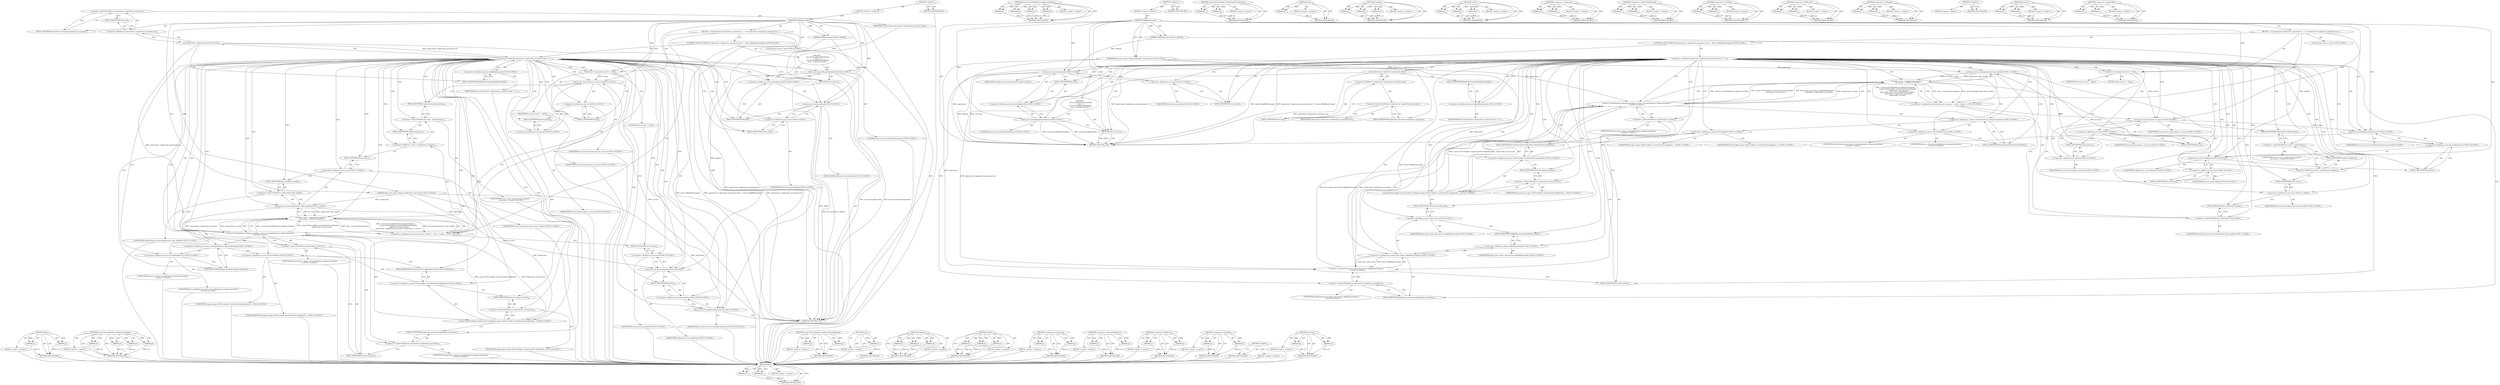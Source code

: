 digraph "&lt;operator&gt;.greaterThan" {
vulnerable_136 [label=<(METHOD,Run)>];
vulnerable_137 [label=<(PARAM,p1)>];
vulnerable_138 [label=<(PARAM,p2)>];
vulnerable_139 [label=<(BLOCK,&lt;empty&gt;,&lt;empty&gt;)>];
vulnerable_140 [label=<(METHOD_RETURN,ANY)>];
vulnerable_163 [label=<(METHOD,device.VirtualFidoDevice.RegistrationData)>];
vulnerable_164 [label=<(PARAM,p1)>];
vulnerable_165 [label=<(PARAM,p2)>];
vulnerable_166 [label=<(PARAM,p3)>];
vulnerable_167 [label=<(PARAM,p4)>];
vulnerable_168 [label=<(BLOCK,&lt;empty&gt;,&lt;empty&gt;)>];
vulnerable_169 [label=<(METHOD_RETURN,ANY)>];
vulnerable_6 [label=<(METHOD,&lt;global&gt;)<SUB>1</SUB>>];
vulnerable_7 [label=<(BLOCK,&lt;empty&gt;,&lt;empty&gt;)<SUB>1</SUB>>];
vulnerable_8 [label=<(METHOD,AddRegistration)<SUB>1</SUB>>];
vulnerable_9 [label="<(PARAM,blink::test::mojom::RegisteredKeyPtr registration)<SUB>2</SUB>>"];
vulnerable_10 [label=<(PARAM,AddRegistrationCallback callback)<SUB>3</SUB>>];
vulnerable_11 [label=<(BLOCK,{
  if (registration-&gt;application_parameter.siz...,{
  if (registration-&gt;application_parameter.siz...)<SUB>3</SUB>>];
vulnerable_12 [label="<(CONTROL_STRUCTURE,IF,if (registration-&gt;application_parameter.size() != device::kRpIdHashLength))<SUB>4</SUB>>"];
vulnerable_13 [label=<(&lt;operator&gt;.notEquals,registration-&gt;application_parameter.size() != d...)<SUB>4</SUB>>];
vulnerable_14 [label=<(size,registration-&gt;application_parameter.size())<SUB>4</SUB>>];
vulnerable_15 [label=<(&lt;operator&gt;.fieldAccess,registration-&gt;application_parameter.size)<SUB>4</SUB>>];
vulnerable_16 [label=<(&lt;operator&gt;.indirectFieldAccess,registration-&gt;application_parameter)<SUB>4</SUB>>];
vulnerable_17 [label=<(IDENTIFIER,registration,registration-&gt;application_parameter.size())<SUB>4</SUB>>];
vulnerable_18 [label=<(FIELD_IDENTIFIER,application_parameter,application_parameter)<SUB>4</SUB>>];
vulnerable_19 [label=<(FIELD_IDENTIFIER,size,size)<SUB>4</SUB>>];
vulnerable_20 [label="<(&lt;operator&gt;.fieldAccess,device::kRpIdHashLength)<SUB>4</SUB>>"];
vulnerable_21 [label=<(IDENTIFIER,device,registration-&gt;application_parameter.size() != d...)<SUB>4</SUB>>];
vulnerable_22 [label=<(FIELD_IDENTIFIER,kRpIdHashLength,kRpIdHashLength)<SUB>4</SUB>>];
vulnerable_23 [label="<(BLOCK,{
    std::move(callback).Run(false);
    retur...,{
    std::move(callback).Run(false);
    retur...)<SUB>4</SUB>>"];
vulnerable_24 [label="<(Run,std::move(callback).Run(false))<SUB>5</SUB>>"];
vulnerable_25 [label="<(&lt;operator&gt;.fieldAccess,std::move(callback).Run)<SUB>5</SUB>>"];
vulnerable_26 [label="<(std.move,std::move(callback))<SUB>5</SUB>>"];
vulnerable_27 [label="<(&lt;operator&gt;.fieldAccess,std::move)<SUB>5</SUB>>"];
vulnerable_28 [label="<(IDENTIFIER,std,std::move(callback))<SUB>5</SUB>>"];
vulnerable_29 [label=<(FIELD_IDENTIFIER,move,move)<SUB>5</SUB>>];
vulnerable_30 [label="<(IDENTIFIER,callback,std::move(callback))<SUB>5</SUB>>"];
vulnerable_31 [label=<(FIELD_IDENTIFIER,Run,Run)<SUB>5</SUB>>];
vulnerable_32 [label="<(LITERAL,false,std::move(callback).Run(false))<SUB>5</SUB>>"];
vulnerable_33 [label=<(RETURN,return;,return;)<SUB>6</SUB>>];
vulnerable_34 [label="<(LOCAL,bool success: bool)<SUB>9</SUB>>"];
vulnerable_35 [label=<(&lt;operator&gt;.assignment,success = false)<SUB>9</SUB>>];
vulnerable_36 [label=<(IDENTIFIER,success,success = false)<SUB>9</SUB>>];
vulnerable_37 [label=<(LITERAL,false,success = false)<SUB>9</SUB>>];
vulnerable_38 [label="<(&lt;operator&gt;.assignment,std::tie(std::ignore, success) = state_-&gt;regist...)<SUB>10</SUB>>"];
vulnerable_39 [label="<(std.tie,std::tie(std::ignore, success))<SUB>10</SUB>>"];
vulnerable_40 [label="<(&lt;operator&gt;.fieldAccess,std::tie)<SUB>10</SUB>>"];
vulnerable_41 [label="<(IDENTIFIER,std,std::tie(std::ignore, success))<SUB>10</SUB>>"];
vulnerable_42 [label=<(FIELD_IDENTIFIER,tie,tie)<SUB>10</SUB>>];
vulnerable_43 [label="<(&lt;operator&gt;.fieldAccess,std::ignore)<SUB>10</SUB>>"];
vulnerable_44 [label="<(IDENTIFIER,std,std::tie(std::ignore, success))<SUB>10</SUB>>"];
vulnerable_45 [label=<(FIELD_IDENTIFIER,ignore,ignore)<SUB>10</SUB>>];
vulnerable_46 [label="<(IDENTIFIER,success,std::tie(std::ignore, success))<SUB>10</SUB>>"];
vulnerable_47 [label="<(emplace,state_-&gt;registrations.emplace(
      std::move(...)<SUB>10</SUB>>"];
vulnerable_48 [label=<(&lt;operator&gt;.fieldAccess,state_-&gt;registrations.emplace)<SUB>10</SUB>>];
vulnerable_49 [label=<(&lt;operator&gt;.indirectFieldAccess,state_-&gt;registrations)<SUB>10</SUB>>];
vulnerable_50 [label="<(IDENTIFIER,state_,state_-&gt;registrations.emplace(
      std::move(...)<SUB>10</SUB>>"];
vulnerable_51 [label=<(FIELD_IDENTIFIER,registrations,registrations)<SUB>10</SUB>>];
vulnerable_52 [label=<(FIELD_IDENTIFIER,emplace,emplace)<SUB>10</SUB>>];
vulnerable_53 [label="<(std.move,std::move(registration-&gt;key_handle))<SUB>11</SUB>>"];
vulnerable_54 [label="<(&lt;operator&gt;.fieldAccess,std::move)<SUB>11</SUB>>"];
vulnerable_55 [label="<(IDENTIFIER,std,std::move(registration-&gt;key_handle))<SUB>11</SUB>>"];
vulnerable_56 [label=<(FIELD_IDENTIFIER,move,move)<SUB>11</SUB>>];
vulnerable_57 [label=<(&lt;operator&gt;.indirectFieldAccess,registration-&gt;key_handle)<SUB>11</SUB>>];
vulnerable_58 [label="<(IDENTIFIER,registration,std::move(registration-&gt;key_handle))<SUB>11</SUB>>"];
vulnerable_59 [label=<(FIELD_IDENTIFIER,key_handle,key_handle)<SUB>11</SUB>>];
vulnerable_60 [label="<(device.VirtualFidoDevice.RegistrationData,::device::VirtualFidoDevice::RegistrationData(
...)<SUB>12</SUB>>"];
vulnerable_61 [label="<(&lt;operator&gt;.fieldAccess,::device::VirtualFidoDevice::RegistrationData)<SUB>12</SUB>>"];
vulnerable_62 [label="<(&lt;operator&gt;.fieldAccess,device::VirtualFidoDevice)<SUB>12</SUB>>"];
vulnerable_63 [label="<(IDENTIFIER,device,::device::VirtualFidoDevice::RegistrationData(
...)<SUB>12</SUB>>"];
vulnerable_64 [label="<(IDENTIFIER,VirtualFidoDevice,::device::VirtualFidoDevice::RegistrationData(
...)<SUB>12</SUB>>"];
vulnerable_65 [label=<(FIELD_IDENTIFIER,RegistrationData,RegistrationData)<SUB>12</SUB>>];
vulnerable_66 [label="<(crypto.ECPrivateKey.CreateFromPrivateKeyInfo,crypto::ECPrivateKey::CreateFromPrivateKeyInfo(...)<SUB>13</SUB>>"];
vulnerable_67 [label="<(&lt;operator&gt;.fieldAccess,crypto::ECPrivateKey::CreateFromPrivateKeyInfo)<SUB>13</SUB>>"];
vulnerable_68 [label="<(&lt;operator&gt;.fieldAccess,crypto::ECPrivateKey)<SUB>13</SUB>>"];
vulnerable_69 [label="<(IDENTIFIER,crypto,crypto::ECPrivateKey::CreateFromPrivateKeyInfo(...)<SUB>13</SUB>>"];
vulnerable_70 [label="<(IDENTIFIER,ECPrivateKey,crypto::ECPrivateKey::CreateFromPrivateKeyInfo(...)<SUB>13</SUB>>"];
vulnerable_71 [label=<(FIELD_IDENTIFIER,CreateFromPrivateKeyInfo,CreateFromPrivateKeyInfo)<SUB>13</SUB>>];
vulnerable_72 [label=<(&lt;operator&gt;.indirectFieldAccess,registration-&gt;private_key)<SUB>14</SUB>>];
vulnerable_73 [label="<(IDENTIFIER,registration,crypto::ECPrivateKey::CreateFromPrivateKeyInfo(...)<SUB>14</SUB>>"];
vulnerable_74 [label=<(FIELD_IDENTIFIER,private_key,private_key)<SUB>14</SUB>>];
vulnerable_75 [label=<(&lt;operator&gt;.indirectFieldAccess,registration-&gt;application_parameter)<SUB>15</SUB>>];
vulnerable_76 [label="<(IDENTIFIER,registration,::device::VirtualFidoDevice::RegistrationData(
...)<SUB>15</SUB>>"];
vulnerable_77 [label=<(FIELD_IDENTIFIER,application_parameter,application_parameter)<SUB>15</SUB>>];
vulnerable_78 [label=<(&lt;operator&gt;.indirectFieldAccess,registration-&gt;counter)<SUB>15</SUB>>];
vulnerable_79 [label="<(IDENTIFIER,registration,::device::VirtualFidoDevice::RegistrationData(
...)<SUB>15</SUB>>"];
vulnerable_80 [label=<(FIELD_IDENTIFIER,counter,counter)<SUB>15</SUB>>];
vulnerable_81 [label="<(Run,std::move(callback).Run(success))<SUB>16</SUB>>"];
vulnerable_82 [label="<(&lt;operator&gt;.fieldAccess,std::move(callback).Run)<SUB>16</SUB>>"];
vulnerable_83 [label="<(std.move,std::move(callback))<SUB>16</SUB>>"];
vulnerable_84 [label="<(&lt;operator&gt;.fieldAccess,std::move)<SUB>16</SUB>>"];
vulnerable_85 [label="<(IDENTIFIER,std,std::move(callback))<SUB>16</SUB>>"];
vulnerable_86 [label=<(FIELD_IDENTIFIER,move,move)<SUB>16</SUB>>];
vulnerable_87 [label="<(IDENTIFIER,callback,std::move(callback))<SUB>16</SUB>>"];
vulnerable_88 [label=<(FIELD_IDENTIFIER,Run,Run)<SUB>16</SUB>>];
vulnerable_89 [label="<(IDENTIFIER,success,std::move(callback).Run(success))<SUB>16</SUB>>"];
vulnerable_90 [label=<(METHOD_RETURN,void)<SUB>1</SUB>>];
vulnerable_92 [label=<(METHOD_RETURN,ANY)<SUB>1</SUB>>];
vulnerable_170 [label=<(METHOD,crypto.ECPrivateKey.CreateFromPrivateKeyInfo)>];
vulnerable_171 [label=<(PARAM,p1)>];
vulnerable_172 [label=<(PARAM,p2)>];
vulnerable_173 [label=<(BLOCK,&lt;empty&gt;,&lt;empty&gt;)>];
vulnerable_174 [label=<(METHOD_RETURN,ANY)>];
vulnerable_122 [label=<(METHOD,size)>];
vulnerable_123 [label=<(PARAM,p1)>];
vulnerable_124 [label=<(BLOCK,&lt;empty&gt;,&lt;empty&gt;)>];
vulnerable_125 [label=<(METHOD_RETURN,ANY)>];
vulnerable_157 [label=<(METHOD,emplace)>];
vulnerable_158 [label=<(PARAM,p1)>];
vulnerable_159 [label=<(PARAM,p2)>];
vulnerable_160 [label=<(PARAM,p3)>];
vulnerable_161 [label=<(BLOCK,&lt;empty&gt;,&lt;empty&gt;)>];
vulnerable_162 [label=<(METHOD_RETURN,ANY)>];
vulnerable_151 [label=<(METHOD,std.tie)>];
vulnerable_152 [label=<(PARAM,p1)>];
vulnerable_153 [label=<(PARAM,p2)>];
vulnerable_154 [label=<(PARAM,p3)>];
vulnerable_155 [label=<(BLOCK,&lt;empty&gt;,&lt;empty&gt;)>];
vulnerable_156 [label=<(METHOD_RETURN,ANY)>];
vulnerable_146 [label=<(METHOD,&lt;operator&gt;.assignment)>];
vulnerable_147 [label=<(PARAM,p1)>];
vulnerable_148 [label=<(PARAM,p2)>];
vulnerable_149 [label=<(BLOCK,&lt;empty&gt;,&lt;empty&gt;)>];
vulnerable_150 [label=<(METHOD_RETURN,ANY)>];
vulnerable_131 [label=<(METHOD,&lt;operator&gt;.indirectFieldAccess)>];
vulnerable_132 [label=<(PARAM,p1)>];
vulnerable_133 [label=<(PARAM,p2)>];
vulnerable_134 [label=<(BLOCK,&lt;empty&gt;,&lt;empty&gt;)>];
vulnerable_135 [label=<(METHOD_RETURN,ANY)>];
vulnerable_126 [label=<(METHOD,&lt;operator&gt;.fieldAccess)>];
vulnerable_127 [label=<(PARAM,p1)>];
vulnerable_128 [label=<(PARAM,p2)>];
vulnerable_129 [label=<(BLOCK,&lt;empty&gt;,&lt;empty&gt;)>];
vulnerable_130 [label=<(METHOD_RETURN,ANY)>];
vulnerable_117 [label=<(METHOD,&lt;operator&gt;.notEquals)>];
vulnerable_118 [label=<(PARAM,p1)>];
vulnerable_119 [label=<(PARAM,p2)>];
vulnerable_120 [label=<(BLOCK,&lt;empty&gt;,&lt;empty&gt;)>];
vulnerable_121 [label=<(METHOD_RETURN,ANY)>];
vulnerable_111 [label=<(METHOD,&lt;global&gt;)<SUB>1</SUB>>];
vulnerable_112 [label=<(BLOCK,&lt;empty&gt;,&lt;empty&gt;)>];
vulnerable_113 [label=<(METHOD_RETURN,ANY)>];
vulnerable_141 [label=<(METHOD,std.move)>];
vulnerable_142 [label=<(PARAM,p1)>];
vulnerable_143 [label=<(PARAM,p2)>];
vulnerable_144 [label=<(BLOCK,&lt;empty&gt;,&lt;empty&gt;)>];
vulnerable_145 [label=<(METHOD_RETURN,ANY)>];
fixed_144 [label=<(METHOD,Run)>];
fixed_145 [label=<(PARAM,p1)>];
fixed_146 [label=<(PARAM,p2)>];
fixed_147 [label=<(BLOCK,&lt;empty&gt;,&lt;empty&gt;)>];
fixed_148 [label=<(METHOD_RETURN,ANY)>];
fixed_171 [label=<(METHOD,device.VirtualFidoDevice.RegistrationData)>];
fixed_172 [label=<(PARAM,p1)>];
fixed_173 [label=<(PARAM,p2)>];
fixed_174 [label=<(PARAM,p3)>];
fixed_175 [label=<(PARAM,p4)>];
fixed_176 [label=<(BLOCK,&lt;empty&gt;,&lt;empty&gt;)>];
fixed_177 [label=<(METHOD_RETURN,ANY)>];
fixed_6 [label=<(METHOD,&lt;global&gt;)<SUB>1</SUB>>];
fixed_7 [label=<(BLOCK,&lt;empty&gt;,&lt;empty&gt;)<SUB>1</SUB>>];
fixed_8 [label=<(METHOD,AddRegistration)<SUB>1</SUB>>];
fixed_9 [label="<(PARAM,blink::test::mojom::RegisteredKeyPtr registration)<SUB>2</SUB>>"];
fixed_10 [label=<(PARAM,AddRegistrationCallback callback)<SUB>3</SUB>>];
fixed_11 [label=<(BLOCK,{
  if (registration-&gt;application_parameter.siz...,{
  if (registration-&gt;application_parameter.siz...)<SUB>3</SUB>>];
fixed_12 [label="<(CONTROL_STRUCTURE,IF,if (registration-&gt;application_parameter.size() != device::kRpIdHashLength))<SUB>4</SUB>>"];
fixed_13 [label=<(&lt;operator&gt;.notEquals,registration-&gt;application_parameter.size() != d...)<SUB>4</SUB>>];
fixed_14 [label=<(size,registration-&gt;application_parameter.size())<SUB>4</SUB>>];
fixed_15 [label=<(&lt;operator&gt;.fieldAccess,registration-&gt;application_parameter.size)<SUB>4</SUB>>];
fixed_16 [label=<(&lt;operator&gt;.indirectFieldAccess,registration-&gt;application_parameter)<SUB>4</SUB>>];
fixed_17 [label=<(IDENTIFIER,registration,registration-&gt;application_parameter.size())<SUB>4</SUB>>];
fixed_18 [label=<(FIELD_IDENTIFIER,application_parameter,application_parameter)<SUB>4</SUB>>];
fixed_19 [label=<(FIELD_IDENTIFIER,size,size)<SUB>4</SUB>>];
fixed_20 [label="<(&lt;operator&gt;.fieldAccess,device::kRpIdHashLength)<SUB>4</SUB>>"];
fixed_21 [label=<(IDENTIFIER,device,registration-&gt;application_parameter.size() != d...)<SUB>4</SUB>>];
fixed_22 [label=<(FIELD_IDENTIFIER,kRpIdHashLength,kRpIdHashLength)<SUB>4</SUB>>];
fixed_23 [label="<(BLOCK,{
    std::move(callback).Run(false);
    retur...,{
    std::move(callback).Run(false);
    retur...)<SUB>4</SUB>>"];
fixed_24 [label="<(Run,std::move(callback).Run(false))<SUB>5</SUB>>"];
fixed_25 [label="<(&lt;operator&gt;.fieldAccess,std::move(callback).Run)<SUB>5</SUB>>"];
fixed_26 [label="<(std.move,std::move(callback))<SUB>5</SUB>>"];
fixed_27 [label="<(&lt;operator&gt;.fieldAccess,std::move)<SUB>5</SUB>>"];
fixed_28 [label="<(IDENTIFIER,std,std::move(callback))<SUB>5</SUB>>"];
fixed_29 [label=<(FIELD_IDENTIFIER,move,move)<SUB>5</SUB>>];
fixed_30 [label="<(IDENTIFIER,callback,std::move(callback))<SUB>5</SUB>>"];
fixed_31 [label=<(FIELD_IDENTIFIER,Run,Run)<SUB>5</SUB>>];
fixed_32 [label="<(LITERAL,false,std::move(callback).Run(false))<SUB>5</SUB>>"];
fixed_33 [label=<(RETURN,return;,return;)<SUB>6</SUB>>];
fixed_34 [label="<(LOCAL,bool success: bool)<SUB>9</SUB>>"];
fixed_35 [label=<(&lt;operator&gt;.assignment,success = false)<SUB>9</SUB>>];
fixed_36 [label=<(IDENTIFIER,success,success = false)<SUB>9</SUB>>];
fixed_37 [label=<(LITERAL,false,success = false)<SUB>9</SUB>>];
fixed_38 [label="<(&lt;operator&gt;.assignment,std::tie(std::ignore, success) = state_-&gt;regist...)<SUB>10</SUB>>"];
fixed_39 [label="<(std.tie,std::tie(std::ignore, success))<SUB>10</SUB>>"];
fixed_40 [label="<(&lt;operator&gt;.fieldAccess,std::tie)<SUB>10</SUB>>"];
fixed_41 [label="<(IDENTIFIER,std,std::tie(std::ignore, success))<SUB>10</SUB>>"];
fixed_42 [label=<(FIELD_IDENTIFIER,tie,tie)<SUB>10</SUB>>];
fixed_43 [label="<(&lt;operator&gt;.fieldAccess,std::ignore)<SUB>10</SUB>>"];
fixed_44 [label="<(IDENTIFIER,std,std::tie(std::ignore, success))<SUB>10</SUB>>"];
fixed_45 [label=<(FIELD_IDENTIFIER,ignore,ignore)<SUB>10</SUB>>];
fixed_46 [label="<(IDENTIFIER,success,std::tie(std::ignore, success))<SUB>10</SUB>>"];
fixed_47 [label="<(emplace,state_-&gt;registrations.emplace(
      std::move(...)<SUB>10</SUB>>"];
fixed_48 [label=<(&lt;operator&gt;.fieldAccess,state_-&gt;registrations.emplace)<SUB>10</SUB>>];
fixed_49 [label=<(&lt;operator&gt;.indirectFieldAccess,state_-&gt;registrations)<SUB>10</SUB>>];
fixed_50 [label="<(IDENTIFIER,state_,state_-&gt;registrations.emplace(
      std::move(...)<SUB>10</SUB>>"];
fixed_51 [label=<(FIELD_IDENTIFIER,registrations,registrations)<SUB>10</SUB>>];
fixed_52 [label=<(FIELD_IDENTIFIER,emplace,emplace)<SUB>10</SUB>>];
fixed_53 [label="<(std.move,std::move(registration-&gt;key_handle))<SUB>11</SUB>>"];
fixed_54 [label="<(&lt;operator&gt;.fieldAccess,std::move)<SUB>11</SUB>>"];
fixed_55 [label="<(IDENTIFIER,std,std::move(registration-&gt;key_handle))<SUB>11</SUB>>"];
fixed_56 [label=<(FIELD_IDENTIFIER,move,move)<SUB>11</SUB>>];
fixed_57 [label=<(&lt;operator&gt;.indirectFieldAccess,registration-&gt;key_handle)<SUB>11</SUB>>];
fixed_58 [label="<(IDENTIFIER,registration,std::move(registration-&gt;key_handle))<SUB>11</SUB>>"];
fixed_59 [label=<(FIELD_IDENTIFIER,key_handle,key_handle)<SUB>11</SUB>>];
fixed_60 [label="<(device.VirtualFidoDevice.RegistrationData,::device::VirtualFidoDevice::RegistrationData(
...)<SUB>12</SUB>>"];
fixed_61 [label="<(&lt;operator&gt;.fieldAccess,::device::VirtualFidoDevice::RegistrationData)<SUB>12</SUB>>"];
fixed_62 [label="<(&lt;operator&gt;.fieldAccess,device::VirtualFidoDevice)<SUB>12</SUB>>"];
fixed_63 [label="<(IDENTIFIER,device,::device::VirtualFidoDevice::RegistrationData(
...)<SUB>12</SUB>>"];
fixed_64 [label="<(IDENTIFIER,VirtualFidoDevice,::device::VirtualFidoDevice::RegistrationData(
...)<SUB>12</SUB>>"];
fixed_65 [label=<(FIELD_IDENTIFIER,RegistrationData,RegistrationData)<SUB>12</SUB>>];
fixed_66 [label="<(crypto.ECPrivateKey.CreateFromPrivateKeyInfo,crypto::ECPrivateKey::CreateFromPrivateKeyInfo(...)<SUB>13</SUB>>"];
fixed_67 [label="<(&lt;operator&gt;.fieldAccess,crypto::ECPrivateKey::CreateFromPrivateKeyInfo)<SUB>13</SUB>>"];
fixed_68 [label="<(&lt;operator&gt;.fieldAccess,crypto::ECPrivateKey)<SUB>13</SUB>>"];
fixed_69 [label="<(IDENTIFIER,crypto,crypto::ECPrivateKey::CreateFromPrivateKeyInfo(...)<SUB>13</SUB>>"];
fixed_70 [label="<(IDENTIFIER,ECPrivateKey,crypto::ECPrivateKey::CreateFromPrivateKeyInfo(...)<SUB>13</SUB>>"];
fixed_71 [label=<(FIELD_IDENTIFIER,CreateFromPrivateKeyInfo,CreateFromPrivateKeyInfo)<SUB>13</SUB>>];
fixed_72 [label=<(&lt;operator&gt;.indirectFieldAccess,registration-&gt;private_key)<SUB>14</SUB>>];
fixed_73 [label="<(IDENTIFIER,registration,crypto::ECPrivateKey::CreateFromPrivateKeyInfo(...)<SUB>14</SUB>>"];
fixed_74 [label=<(FIELD_IDENTIFIER,private_key,private_key)<SUB>14</SUB>>];
fixed_75 [label="<(&lt;operator&gt;.greaterThan,base::make_span&lt;device::kRpIdHashLength&gt;(
     ...)<SUB>15</SUB>>"];
fixed_76 [label="<(&lt;operator&gt;.lessThan,base::make_span&lt;device::kRpIdHashLength)<SUB>15</SUB>>"];
fixed_77 [label="<(&lt;operator&gt;.fieldAccess,base::make_span)<SUB>15</SUB>>"];
fixed_78 [label="<(IDENTIFIER,base,base::make_span&lt;device::kRpIdHashLength)<SUB>15</SUB>>"];
fixed_79 [label=<(FIELD_IDENTIFIER,make_span,make_span)<SUB>15</SUB>>];
fixed_80 [label="<(&lt;operator&gt;.fieldAccess,device::kRpIdHashLength)<SUB>15</SUB>>"];
fixed_81 [label="<(IDENTIFIER,device,base::make_span&lt;device::kRpIdHashLength)<SUB>15</SUB>>"];
fixed_82 [label=<(FIELD_IDENTIFIER,kRpIdHashLength,kRpIdHashLength)<SUB>15</SUB>>];
fixed_83 [label=<(&lt;operator&gt;.indirectFieldAccess,registration-&gt;application_parameter)<SUB>16</SUB>>];
fixed_84 [label="<(IDENTIFIER,registration,base::make_span&lt;device::kRpIdHashLength&gt;(
     ...)<SUB>16</SUB>>"];
fixed_85 [label=<(FIELD_IDENTIFIER,application_parameter,application_parameter)<SUB>16</SUB>>];
fixed_86 [label=<(&lt;operator&gt;.indirectFieldAccess,registration-&gt;counter)<SUB>17</SUB>>];
fixed_87 [label="<(IDENTIFIER,registration,::device::VirtualFidoDevice::RegistrationData(
...)<SUB>17</SUB>>"];
fixed_88 [label=<(FIELD_IDENTIFIER,counter,counter)<SUB>17</SUB>>];
fixed_89 [label="<(Run,std::move(callback).Run(success))<SUB>18</SUB>>"];
fixed_90 [label="<(&lt;operator&gt;.fieldAccess,std::move(callback).Run)<SUB>18</SUB>>"];
fixed_91 [label="<(std.move,std::move(callback))<SUB>18</SUB>>"];
fixed_92 [label="<(&lt;operator&gt;.fieldAccess,std::move)<SUB>18</SUB>>"];
fixed_93 [label="<(IDENTIFIER,std,std::move(callback))<SUB>18</SUB>>"];
fixed_94 [label=<(FIELD_IDENTIFIER,move,move)<SUB>18</SUB>>];
fixed_95 [label="<(IDENTIFIER,callback,std::move(callback))<SUB>18</SUB>>"];
fixed_96 [label=<(FIELD_IDENTIFIER,Run,Run)<SUB>18</SUB>>];
fixed_97 [label="<(IDENTIFIER,success,std::move(callback).Run(success))<SUB>18</SUB>>"];
fixed_98 [label=<(METHOD_RETURN,void)<SUB>1</SUB>>];
fixed_100 [label=<(METHOD_RETURN,ANY)<SUB>1</SUB>>];
fixed_178 [label=<(METHOD,crypto.ECPrivateKey.CreateFromPrivateKeyInfo)>];
fixed_179 [label=<(PARAM,p1)>];
fixed_180 [label=<(PARAM,p2)>];
fixed_181 [label=<(BLOCK,&lt;empty&gt;,&lt;empty&gt;)>];
fixed_182 [label=<(METHOD_RETURN,ANY)>];
fixed_130 [label=<(METHOD,size)>];
fixed_131 [label=<(PARAM,p1)>];
fixed_132 [label=<(BLOCK,&lt;empty&gt;,&lt;empty&gt;)>];
fixed_133 [label=<(METHOD_RETURN,ANY)>];
fixed_165 [label=<(METHOD,emplace)>];
fixed_166 [label=<(PARAM,p1)>];
fixed_167 [label=<(PARAM,p2)>];
fixed_168 [label=<(PARAM,p3)>];
fixed_169 [label=<(BLOCK,&lt;empty&gt;,&lt;empty&gt;)>];
fixed_170 [label=<(METHOD_RETURN,ANY)>];
fixed_159 [label=<(METHOD,std.tie)>];
fixed_160 [label=<(PARAM,p1)>];
fixed_161 [label=<(PARAM,p2)>];
fixed_162 [label=<(PARAM,p3)>];
fixed_163 [label=<(BLOCK,&lt;empty&gt;,&lt;empty&gt;)>];
fixed_164 [label=<(METHOD_RETURN,ANY)>];
fixed_154 [label=<(METHOD,&lt;operator&gt;.assignment)>];
fixed_155 [label=<(PARAM,p1)>];
fixed_156 [label=<(PARAM,p2)>];
fixed_157 [label=<(BLOCK,&lt;empty&gt;,&lt;empty&gt;)>];
fixed_158 [label=<(METHOD_RETURN,ANY)>];
fixed_139 [label=<(METHOD,&lt;operator&gt;.indirectFieldAccess)>];
fixed_140 [label=<(PARAM,p1)>];
fixed_141 [label=<(PARAM,p2)>];
fixed_142 [label=<(BLOCK,&lt;empty&gt;,&lt;empty&gt;)>];
fixed_143 [label=<(METHOD_RETURN,ANY)>];
fixed_188 [label=<(METHOD,&lt;operator&gt;.lessThan)>];
fixed_189 [label=<(PARAM,p1)>];
fixed_190 [label=<(PARAM,p2)>];
fixed_191 [label=<(BLOCK,&lt;empty&gt;,&lt;empty&gt;)>];
fixed_192 [label=<(METHOD_RETURN,ANY)>];
fixed_134 [label=<(METHOD,&lt;operator&gt;.fieldAccess)>];
fixed_135 [label=<(PARAM,p1)>];
fixed_136 [label=<(PARAM,p2)>];
fixed_137 [label=<(BLOCK,&lt;empty&gt;,&lt;empty&gt;)>];
fixed_138 [label=<(METHOD_RETURN,ANY)>];
fixed_125 [label=<(METHOD,&lt;operator&gt;.notEquals)>];
fixed_126 [label=<(PARAM,p1)>];
fixed_127 [label=<(PARAM,p2)>];
fixed_128 [label=<(BLOCK,&lt;empty&gt;,&lt;empty&gt;)>];
fixed_129 [label=<(METHOD_RETURN,ANY)>];
fixed_119 [label=<(METHOD,&lt;global&gt;)<SUB>1</SUB>>];
fixed_120 [label=<(BLOCK,&lt;empty&gt;,&lt;empty&gt;)>];
fixed_121 [label=<(METHOD_RETURN,ANY)>];
fixed_149 [label=<(METHOD,std.move)>];
fixed_150 [label=<(PARAM,p1)>];
fixed_151 [label=<(PARAM,p2)>];
fixed_152 [label=<(BLOCK,&lt;empty&gt;,&lt;empty&gt;)>];
fixed_153 [label=<(METHOD_RETURN,ANY)>];
fixed_183 [label=<(METHOD,&lt;operator&gt;.greaterThan)>];
fixed_184 [label=<(PARAM,p1)>];
fixed_185 [label=<(PARAM,p2)>];
fixed_186 [label=<(BLOCK,&lt;empty&gt;,&lt;empty&gt;)>];
fixed_187 [label=<(METHOD_RETURN,ANY)>];
vulnerable_136 -> vulnerable_137  [key=0, label="AST: "];
vulnerable_136 -> vulnerable_137  [key=1, label="DDG: "];
vulnerable_136 -> vulnerable_139  [key=0, label="AST: "];
vulnerable_136 -> vulnerable_138  [key=0, label="AST: "];
vulnerable_136 -> vulnerable_138  [key=1, label="DDG: "];
vulnerable_136 -> vulnerable_140  [key=0, label="AST: "];
vulnerable_136 -> vulnerable_140  [key=1, label="CFG: "];
vulnerable_137 -> vulnerable_140  [key=0, label="DDG: p1"];
vulnerable_138 -> vulnerable_140  [key=0, label="DDG: p2"];
vulnerable_139 -> fixed_144  [key=0];
vulnerable_140 -> fixed_144  [key=0];
vulnerable_163 -> vulnerable_164  [key=0, label="AST: "];
vulnerable_163 -> vulnerable_164  [key=1, label="DDG: "];
vulnerable_163 -> vulnerable_168  [key=0, label="AST: "];
vulnerable_163 -> vulnerable_165  [key=0, label="AST: "];
vulnerable_163 -> vulnerable_165  [key=1, label="DDG: "];
vulnerable_163 -> vulnerable_169  [key=0, label="AST: "];
vulnerable_163 -> vulnerable_169  [key=1, label="CFG: "];
vulnerable_163 -> vulnerable_166  [key=0, label="AST: "];
vulnerable_163 -> vulnerable_166  [key=1, label="DDG: "];
vulnerable_163 -> vulnerable_167  [key=0, label="AST: "];
vulnerable_163 -> vulnerable_167  [key=1, label="DDG: "];
vulnerable_164 -> vulnerable_169  [key=0, label="DDG: p1"];
vulnerable_165 -> vulnerable_169  [key=0, label="DDG: p2"];
vulnerable_166 -> vulnerable_169  [key=0, label="DDG: p3"];
vulnerable_167 -> vulnerable_169  [key=0, label="DDG: p4"];
vulnerable_168 -> fixed_144  [key=0];
vulnerable_169 -> fixed_144  [key=0];
vulnerable_6 -> vulnerable_7  [key=0, label="AST: "];
vulnerable_6 -> vulnerable_92  [key=0, label="AST: "];
vulnerable_6 -> vulnerable_92  [key=1, label="CFG: "];
vulnerable_7 -> vulnerable_8  [key=0, label="AST: "];
vulnerable_8 -> vulnerable_9  [key=0, label="AST: "];
vulnerable_8 -> vulnerable_9  [key=1, label="DDG: "];
vulnerable_8 -> vulnerable_10  [key=0, label="AST: "];
vulnerable_8 -> vulnerable_10  [key=1, label="DDG: "];
vulnerable_8 -> vulnerable_11  [key=0, label="AST: "];
vulnerable_8 -> vulnerable_90  [key=0, label="AST: "];
vulnerable_8 -> vulnerable_18  [key=0, label="CFG: "];
vulnerable_8 -> vulnerable_35  [key=0, label="DDG: "];
vulnerable_8 -> vulnerable_81  [key=0, label="DDG: "];
vulnerable_8 -> vulnerable_33  [key=0, label="DDG: "];
vulnerable_8 -> vulnerable_39  [key=0, label="DDG: "];
vulnerable_8 -> vulnerable_24  [key=0, label="DDG: "];
vulnerable_8 -> vulnerable_83  [key=0, label="DDG: "];
vulnerable_8 -> vulnerable_26  [key=0, label="DDG: "];
vulnerable_9 -> vulnerable_90  [key=0, label="DDG: registration"];
vulnerable_9 -> vulnerable_53  [key=0, label="DDG: registration"];
vulnerable_9 -> vulnerable_60  [key=0, label="DDG: registration"];
vulnerable_9 -> vulnerable_66  [key=0, label="DDG: registration"];
vulnerable_10 -> vulnerable_83  [key=0, label="DDG: callback"];
vulnerable_10 -> vulnerable_26  [key=0, label="DDG: callback"];
vulnerable_11 -> vulnerable_12  [key=0, label="AST: "];
vulnerable_11 -> vulnerable_34  [key=0, label="AST: "];
vulnerable_11 -> vulnerable_35  [key=0, label="AST: "];
vulnerable_11 -> vulnerable_38  [key=0, label="AST: "];
vulnerable_11 -> vulnerable_81  [key=0, label="AST: "];
vulnerable_12 -> vulnerable_13  [key=0, label="AST: "];
vulnerable_12 -> vulnerable_23  [key=0, label="AST: "];
vulnerable_13 -> vulnerable_14  [key=0, label="AST: "];
vulnerable_13 -> vulnerable_20  [key=0, label="AST: "];
vulnerable_13 -> vulnerable_29  [key=0, label="CFG: "];
vulnerable_13 -> vulnerable_29  [key=1, label="CDG: "];
vulnerable_13 -> vulnerable_35  [key=0, label="CFG: "];
vulnerable_13 -> vulnerable_35  [key=1, label="CDG: "];
vulnerable_13 -> vulnerable_90  [key=0, label="DDG: registration-&gt;application_parameter.size()"];
vulnerable_13 -> vulnerable_90  [key=1, label="DDG: device::kRpIdHashLength"];
vulnerable_13 -> vulnerable_90  [key=2, label="DDG: registration-&gt;application_parameter.size() != device::kRpIdHashLength"];
vulnerable_13 -> vulnerable_47  [key=0, label="CDG: "];
vulnerable_13 -> vulnerable_48  [key=0, label="CDG: "];
vulnerable_13 -> vulnerable_68  [key=0, label="CDG: "];
vulnerable_13 -> vulnerable_49  [key=0, label="CDG: "];
vulnerable_13 -> vulnerable_60  [key=0, label="CDG: "];
vulnerable_13 -> vulnerable_26  [key=0, label="CDG: "];
vulnerable_13 -> vulnerable_77  [key=0, label="CDG: "];
vulnerable_13 -> vulnerable_42  [key=0, label="CDG: "];
vulnerable_13 -> vulnerable_51  [key=0, label="CDG: "];
vulnerable_13 -> vulnerable_57  [key=0, label="CDG: "];
vulnerable_13 -> vulnerable_66  [key=0, label="CDG: "];
vulnerable_13 -> vulnerable_75  [key=0, label="CDG: "];
vulnerable_13 -> vulnerable_52  [key=0, label="CDG: "];
vulnerable_13 -> vulnerable_81  [key=0, label="CDG: "];
vulnerable_13 -> vulnerable_84  [key=0, label="CDG: "];
vulnerable_13 -> vulnerable_38  [key=0, label="CDG: "];
vulnerable_13 -> vulnerable_25  [key=0, label="CDG: "];
vulnerable_13 -> vulnerable_72  [key=0, label="CDG: "];
vulnerable_13 -> vulnerable_56  [key=0, label="CDG: "];
vulnerable_13 -> vulnerable_67  [key=0, label="CDG: "];
vulnerable_13 -> vulnerable_74  [key=0, label="CDG: "];
vulnerable_13 -> vulnerable_45  [key=0, label="CDG: "];
vulnerable_13 -> vulnerable_27  [key=0, label="CDG: "];
vulnerable_13 -> vulnerable_40  [key=0, label="CDG: "];
vulnerable_13 -> vulnerable_65  [key=0, label="CDG: "];
vulnerable_13 -> vulnerable_59  [key=0, label="CDG: "];
vulnerable_13 -> vulnerable_82  [key=0, label="CDG: "];
vulnerable_13 -> vulnerable_54  [key=0, label="CDG: "];
vulnerable_13 -> vulnerable_43  [key=0, label="CDG: "];
vulnerable_13 -> vulnerable_24  [key=0, label="CDG: "];
vulnerable_13 -> vulnerable_80  [key=0, label="CDG: "];
vulnerable_13 -> vulnerable_33  [key=0, label="CDG: "];
vulnerable_13 -> vulnerable_61  [key=0, label="CDG: "];
vulnerable_13 -> vulnerable_83  [key=0, label="CDG: "];
vulnerable_13 -> vulnerable_71  [key=0, label="CDG: "];
vulnerable_13 -> vulnerable_53  [key=0, label="CDG: "];
vulnerable_13 -> vulnerable_88  [key=0, label="CDG: "];
vulnerable_13 -> vulnerable_78  [key=0, label="CDG: "];
vulnerable_13 -> vulnerable_62  [key=0, label="CDG: "];
vulnerable_13 -> vulnerable_39  [key=0, label="CDG: "];
vulnerable_13 -> vulnerable_31  [key=0, label="CDG: "];
vulnerable_13 -> vulnerable_86  [key=0, label="CDG: "];
vulnerable_14 -> vulnerable_15  [key=0, label="AST: "];
vulnerable_14 -> vulnerable_22  [key=0, label="CFG: "];
vulnerable_14 -> vulnerable_90  [key=0, label="DDG: registration-&gt;application_parameter.size"];
vulnerable_14 -> vulnerable_13  [key=0, label="DDG: registration-&gt;application_parameter.size"];
vulnerable_14 -> vulnerable_60  [key=0, label="DDG: registration-&gt;application_parameter.size"];
vulnerable_15 -> vulnerable_16  [key=0, label="AST: "];
vulnerable_15 -> vulnerable_19  [key=0, label="AST: "];
vulnerable_15 -> vulnerable_14  [key=0, label="CFG: "];
vulnerable_16 -> vulnerable_17  [key=0, label="AST: "];
vulnerable_16 -> vulnerable_18  [key=0, label="AST: "];
vulnerable_16 -> vulnerable_19  [key=0, label="CFG: "];
vulnerable_17 -> fixed_144  [key=0];
vulnerable_18 -> vulnerable_16  [key=0, label="CFG: "];
vulnerable_19 -> vulnerable_15  [key=0, label="CFG: "];
vulnerable_20 -> vulnerable_21  [key=0, label="AST: "];
vulnerable_20 -> vulnerable_22  [key=0, label="AST: "];
vulnerable_20 -> vulnerable_13  [key=0, label="CFG: "];
vulnerable_21 -> fixed_144  [key=0];
vulnerable_22 -> vulnerable_20  [key=0, label="CFG: "];
vulnerable_23 -> vulnerable_24  [key=0, label="AST: "];
vulnerable_23 -> vulnerable_33  [key=0, label="AST: "];
vulnerable_24 -> vulnerable_25  [key=0, label="AST: "];
vulnerable_24 -> vulnerable_32  [key=0, label="AST: "];
vulnerable_24 -> vulnerable_33  [key=0, label="CFG: "];
vulnerable_24 -> vulnerable_90  [key=0, label="DDG: std::move(callback).Run"];
vulnerable_24 -> vulnerable_90  [key=1, label="DDG: std::move(callback).Run(false)"];
vulnerable_25 -> vulnerable_26  [key=0, label="AST: "];
vulnerable_25 -> vulnerable_31  [key=0, label="AST: "];
vulnerable_25 -> vulnerable_24  [key=0, label="CFG: "];
vulnerable_26 -> vulnerable_27  [key=0, label="AST: "];
vulnerable_26 -> vulnerable_30  [key=0, label="AST: "];
vulnerable_26 -> vulnerable_31  [key=0, label="CFG: "];
vulnerable_26 -> vulnerable_90  [key=0, label="DDG: std::move"];
vulnerable_26 -> vulnerable_90  [key=1, label="DDG: callback"];
vulnerable_27 -> vulnerable_28  [key=0, label="AST: "];
vulnerable_27 -> vulnerable_29  [key=0, label="AST: "];
vulnerable_27 -> vulnerable_26  [key=0, label="CFG: "];
vulnerable_28 -> fixed_144  [key=0];
vulnerable_29 -> vulnerable_27  [key=0, label="CFG: "];
vulnerable_30 -> fixed_144  [key=0];
vulnerable_31 -> vulnerable_25  [key=0, label="CFG: "];
vulnerable_32 -> fixed_144  [key=0];
vulnerable_33 -> vulnerable_90  [key=0, label="CFG: "];
vulnerable_33 -> vulnerable_90  [key=1, label="DDG: &lt;RET&gt;"];
vulnerable_34 -> fixed_144  [key=0];
vulnerable_35 -> vulnerable_36  [key=0, label="AST: "];
vulnerable_35 -> vulnerable_37  [key=0, label="AST: "];
vulnerable_35 -> vulnerable_42  [key=0, label="CFG: "];
vulnerable_35 -> vulnerable_39  [key=0, label="DDG: success"];
vulnerable_36 -> fixed_144  [key=0];
vulnerable_37 -> fixed_144  [key=0];
vulnerable_38 -> vulnerable_39  [key=0, label="AST: "];
vulnerable_38 -> vulnerable_47  [key=0, label="AST: "];
vulnerable_38 -> vulnerable_86  [key=0, label="CFG: "];
vulnerable_39 -> vulnerable_40  [key=0, label="AST: "];
vulnerable_39 -> vulnerable_43  [key=0, label="AST: "];
vulnerable_39 -> vulnerable_46  [key=0, label="AST: "];
vulnerable_39 -> vulnerable_51  [key=0, label="CFG: "];
vulnerable_39 -> vulnerable_81  [key=0, label="DDG: success"];
vulnerable_40 -> vulnerable_41  [key=0, label="AST: "];
vulnerable_40 -> vulnerable_42  [key=0, label="AST: "];
vulnerable_40 -> vulnerable_45  [key=0, label="CFG: "];
vulnerable_41 -> fixed_144  [key=0];
vulnerable_42 -> vulnerable_40  [key=0, label="CFG: "];
vulnerable_43 -> vulnerable_44  [key=0, label="AST: "];
vulnerable_43 -> vulnerable_45  [key=0, label="AST: "];
vulnerable_43 -> vulnerable_39  [key=0, label="CFG: "];
vulnerable_44 -> fixed_144  [key=0];
vulnerable_45 -> vulnerable_43  [key=0, label="CFG: "];
vulnerable_46 -> fixed_144  [key=0];
vulnerable_47 -> vulnerable_48  [key=0, label="AST: "];
vulnerable_47 -> vulnerable_53  [key=0, label="AST: "];
vulnerable_47 -> vulnerable_60  [key=0, label="AST: "];
vulnerable_47 -> vulnerable_38  [key=0, label="CFG: "];
vulnerable_47 -> vulnerable_38  [key=1, label="DDG: state_-&gt;registrations.emplace"];
vulnerable_47 -> vulnerable_38  [key=2, label="DDG: std::move(registration-&gt;key_handle)"];
vulnerable_47 -> vulnerable_38  [key=3, label="DDG: ::device::VirtualFidoDevice::RegistrationData(
           crypto::ECPrivateKey::CreateFromPrivateKeyInfo(
               registration-&gt;private_key),
          registration-&gt;application_parameter, registration-&gt;counter)"];
vulnerable_48 -> vulnerable_49  [key=0, label="AST: "];
vulnerable_48 -> vulnerable_52  [key=0, label="AST: "];
vulnerable_48 -> vulnerable_56  [key=0, label="CFG: "];
vulnerable_49 -> vulnerable_50  [key=0, label="AST: "];
vulnerable_49 -> vulnerable_51  [key=0, label="AST: "];
vulnerable_49 -> vulnerable_52  [key=0, label="CFG: "];
vulnerable_50 -> fixed_144  [key=0];
vulnerable_51 -> vulnerable_49  [key=0, label="CFG: "];
vulnerable_52 -> vulnerable_48  [key=0, label="CFG: "];
vulnerable_53 -> vulnerable_54  [key=0, label="AST: "];
vulnerable_53 -> vulnerable_57  [key=0, label="AST: "];
vulnerable_53 -> vulnerable_62  [key=0, label="CFG: "];
vulnerable_53 -> vulnerable_47  [key=0, label="DDG: std::move"];
vulnerable_53 -> vulnerable_47  [key=1, label="DDG: registration-&gt;key_handle"];
vulnerable_53 -> vulnerable_83  [key=0, label="DDG: std::move"];
vulnerable_54 -> vulnerable_55  [key=0, label="AST: "];
vulnerable_54 -> vulnerable_56  [key=0, label="AST: "];
vulnerable_54 -> vulnerable_59  [key=0, label="CFG: "];
vulnerable_55 -> fixed_144  [key=0];
vulnerable_56 -> vulnerable_54  [key=0, label="CFG: "];
vulnerable_57 -> vulnerable_58  [key=0, label="AST: "];
vulnerable_57 -> vulnerable_59  [key=0, label="AST: "];
vulnerable_57 -> vulnerable_53  [key=0, label="CFG: "];
vulnerable_58 -> fixed_144  [key=0];
vulnerable_59 -> vulnerable_57  [key=0, label="CFG: "];
vulnerable_60 -> vulnerable_61  [key=0, label="AST: "];
vulnerable_60 -> vulnerable_66  [key=0, label="AST: "];
vulnerable_60 -> vulnerable_75  [key=0, label="AST: "];
vulnerable_60 -> vulnerable_78  [key=0, label="AST: "];
vulnerable_60 -> vulnerable_47  [key=0, label="CFG: "];
vulnerable_60 -> vulnerable_47  [key=1, label="DDG: ::device::VirtualFidoDevice::RegistrationData"];
vulnerable_60 -> vulnerable_47  [key=2, label="DDG: crypto::ECPrivateKey::CreateFromPrivateKeyInfo(
               registration-&gt;private_key)"];
vulnerable_60 -> vulnerable_47  [key=3, label="DDG: registration-&gt;application_parameter"];
vulnerable_60 -> vulnerable_47  [key=4, label="DDG: registration-&gt;counter"];
vulnerable_61 -> vulnerable_62  [key=0, label="AST: "];
vulnerable_61 -> vulnerable_65  [key=0, label="AST: "];
vulnerable_61 -> vulnerable_68  [key=0, label="CFG: "];
vulnerable_62 -> vulnerable_63  [key=0, label="AST: "];
vulnerable_62 -> vulnerable_64  [key=0, label="AST: "];
vulnerable_62 -> vulnerable_65  [key=0, label="CFG: "];
vulnerable_63 -> fixed_144  [key=0];
vulnerable_64 -> fixed_144  [key=0];
vulnerable_65 -> vulnerable_61  [key=0, label="CFG: "];
vulnerable_66 -> vulnerable_67  [key=0, label="AST: "];
vulnerable_66 -> vulnerable_72  [key=0, label="AST: "];
vulnerable_66 -> vulnerable_77  [key=0, label="CFG: "];
vulnerable_66 -> vulnerable_60  [key=0, label="DDG: crypto::ECPrivateKey::CreateFromPrivateKeyInfo"];
vulnerable_66 -> vulnerable_60  [key=1, label="DDG: registration-&gt;private_key"];
vulnerable_67 -> vulnerable_68  [key=0, label="AST: "];
vulnerable_67 -> vulnerable_71  [key=0, label="AST: "];
vulnerable_67 -> vulnerable_74  [key=0, label="CFG: "];
vulnerable_68 -> vulnerable_69  [key=0, label="AST: "];
vulnerable_68 -> vulnerable_70  [key=0, label="AST: "];
vulnerable_68 -> vulnerable_71  [key=0, label="CFG: "];
vulnerable_69 -> fixed_144  [key=0];
vulnerable_70 -> fixed_144  [key=0];
vulnerable_71 -> vulnerable_67  [key=0, label="CFG: "];
vulnerable_72 -> vulnerable_73  [key=0, label="AST: "];
vulnerable_72 -> vulnerable_74  [key=0, label="AST: "];
vulnerable_72 -> vulnerable_66  [key=0, label="CFG: "];
vulnerable_73 -> fixed_144  [key=0];
vulnerable_74 -> vulnerable_72  [key=0, label="CFG: "];
vulnerable_75 -> vulnerable_76  [key=0, label="AST: "];
vulnerable_75 -> vulnerable_77  [key=0, label="AST: "];
vulnerable_75 -> vulnerable_80  [key=0, label="CFG: "];
vulnerable_76 -> fixed_144  [key=0];
vulnerable_77 -> vulnerable_75  [key=0, label="CFG: "];
vulnerable_78 -> vulnerable_79  [key=0, label="AST: "];
vulnerable_78 -> vulnerable_80  [key=0, label="AST: "];
vulnerable_78 -> vulnerable_60  [key=0, label="CFG: "];
vulnerable_79 -> fixed_144  [key=0];
vulnerable_80 -> vulnerable_78  [key=0, label="CFG: "];
vulnerable_81 -> vulnerable_82  [key=0, label="AST: "];
vulnerable_81 -> vulnerable_89  [key=0, label="AST: "];
vulnerable_81 -> vulnerable_90  [key=0, label="CFG: "];
vulnerable_82 -> vulnerable_83  [key=0, label="AST: "];
vulnerable_82 -> vulnerable_88  [key=0, label="AST: "];
vulnerable_82 -> vulnerable_81  [key=0, label="CFG: "];
vulnerable_83 -> vulnerable_84  [key=0, label="AST: "];
vulnerable_83 -> vulnerable_87  [key=0, label="AST: "];
vulnerable_83 -> vulnerable_88  [key=0, label="CFG: "];
vulnerable_84 -> vulnerable_85  [key=0, label="AST: "];
vulnerable_84 -> vulnerable_86  [key=0, label="AST: "];
vulnerable_84 -> vulnerable_83  [key=0, label="CFG: "];
vulnerable_85 -> fixed_144  [key=0];
vulnerable_86 -> vulnerable_84  [key=0, label="CFG: "];
vulnerable_87 -> fixed_144  [key=0];
vulnerable_88 -> vulnerable_82  [key=0, label="CFG: "];
vulnerable_89 -> fixed_144  [key=0];
vulnerable_90 -> fixed_144  [key=0];
vulnerable_92 -> fixed_144  [key=0];
vulnerable_170 -> vulnerable_171  [key=0, label="AST: "];
vulnerable_170 -> vulnerable_171  [key=1, label="DDG: "];
vulnerable_170 -> vulnerable_173  [key=0, label="AST: "];
vulnerable_170 -> vulnerable_172  [key=0, label="AST: "];
vulnerable_170 -> vulnerable_172  [key=1, label="DDG: "];
vulnerable_170 -> vulnerable_174  [key=0, label="AST: "];
vulnerable_170 -> vulnerable_174  [key=1, label="CFG: "];
vulnerable_171 -> vulnerable_174  [key=0, label="DDG: p1"];
vulnerable_172 -> vulnerable_174  [key=0, label="DDG: p2"];
vulnerable_173 -> fixed_144  [key=0];
vulnerable_174 -> fixed_144  [key=0];
vulnerable_122 -> vulnerable_123  [key=0, label="AST: "];
vulnerable_122 -> vulnerable_123  [key=1, label="DDG: "];
vulnerable_122 -> vulnerable_124  [key=0, label="AST: "];
vulnerable_122 -> vulnerable_125  [key=0, label="AST: "];
vulnerable_122 -> vulnerable_125  [key=1, label="CFG: "];
vulnerable_123 -> vulnerable_125  [key=0, label="DDG: p1"];
vulnerable_124 -> fixed_144  [key=0];
vulnerable_125 -> fixed_144  [key=0];
vulnerable_157 -> vulnerable_158  [key=0, label="AST: "];
vulnerable_157 -> vulnerable_158  [key=1, label="DDG: "];
vulnerable_157 -> vulnerable_161  [key=0, label="AST: "];
vulnerable_157 -> vulnerable_159  [key=0, label="AST: "];
vulnerable_157 -> vulnerable_159  [key=1, label="DDG: "];
vulnerable_157 -> vulnerable_162  [key=0, label="AST: "];
vulnerable_157 -> vulnerable_162  [key=1, label="CFG: "];
vulnerable_157 -> vulnerable_160  [key=0, label="AST: "];
vulnerable_157 -> vulnerable_160  [key=1, label="DDG: "];
vulnerable_158 -> vulnerable_162  [key=0, label="DDG: p1"];
vulnerable_159 -> vulnerable_162  [key=0, label="DDG: p2"];
vulnerable_160 -> vulnerable_162  [key=0, label="DDG: p3"];
vulnerable_161 -> fixed_144  [key=0];
vulnerable_162 -> fixed_144  [key=0];
vulnerable_151 -> vulnerable_152  [key=0, label="AST: "];
vulnerable_151 -> vulnerable_152  [key=1, label="DDG: "];
vulnerable_151 -> vulnerable_155  [key=0, label="AST: "];
vulnerable_151 -> vulnerable_153  [key=0, label="AST: "];
vulnerable_151 -> vulnerable_153  [key=1, label="DDG: "];
vulnerable_151 -> vulnerable_156  [key=0, label="AST: "];
vulnerable_151 -> vulnerable_156  [key=1, label="CFG: "];
vulnerable_151 -> vulnerable_154  [key=0, label="AST: "];
vulnerable_151 -> vulnerable_154  [key=1, label="DDG: "];
vulnerable_152 -> vulnerable_156  [key=0, label="DDG: p1"];
vulnerable_153 -> vulnerable_156  [key=0, label="DDG: p2"];
vulnerable_154 -> vulnerable_156  [key=0, label="DDG: p3"];
vulnerable_155 -> fixed_144  [key=0];
vulnerable_156 -> fixed_144  [key=0];
vulnerable_146 -> vulnerable_147  [key=0, label="AST: "];
vulnerable_146 -> vulnerable_147  [key=1, label="DDG: "];
vulnerable_146 -> vulnerable_149  [key=0, label="AST: "];
vulnerable_146 -> vulnerable_148  [key=0, label="AST: "];
vulnerable_146 -> vulnerable_148  [key=1, label="DDG: "];
vulnerable_146 -> vulnerable_150  [key=0, label="AST: "];
vulnerable_146 -> vulnerable_150  [key=1, label="CFG: "];
vulnerable_147 -> vulnerable_150  [key=0, label="DDG: p1"];
vulnerable_148 -> vulnerable_150  [key=0, label="DDG: p2"];
vulnerable_149 -> fixed_144  [key=0];
vulnerable_150 -> fixed_144  [key=0];
vulnerable_131 -> vulnerable_132  [key=0, label="AST: "];
vulnerable_131 -> vulnerable_132  [key=1, label="DDG: "];
vulnerable_131 -> vulnerable_134  [key=0, label="AST: "];
vulnerable_131 -> vulnerable_133  [key=0, label="AST: "];
vulnerable_131 -> vulnerable_133  [key=1, label="DDG: "];
vulnerable_131 -> vulnerable_135  [key=0, label="AST: "];
vulnerable_131 -> vulnerable_135  [key=1, label="CFG: "];
vulnerable_132 -> vulnerable_135  [key=0, label="DDG: p1"];
vulnerable_133 -> vulnerable_135  [key=0, label="DDG: p2"];
vulnerable_134 -> fixed_144  [key=0];
vulnerable_135 -> fixed_144  [key=0];
vulnerable_126 -> vulnerable_127  [key=0, label="AST: "];
vulnerable_126 -> vulnerable_127  [key=1, label="DDG: "];
vulnerable_126 -> vulnerable_129  [key=0, label="AST: "];
vulnerable_126 -> vulnerable_128  [key=0, label="AST: "];
vulnerable_126 -> vulnerable_128  [key=1, label="DDG: "];
vulnerable_126 -> vulnerable_130  [key=0, label="AST: "];
vulnerable_126 -> vulnerable_130  [key=1, label="CFG: "];
vulnerable_127 -> vulnerable_130  [key=0, label="DDG: p1"];
vulnerable_128 -> vulnerable_130  [key=0, label="DDG: p2"];
vulnerable_129 -> fixed_144  [key=0];
vulnerable_130 -> fixed_144  [key=0];
vulnerable_117 -> vulnerable_118  [key=0, label="AST: "];
vulnerable_117 -> vulnerable_118  [key=1, label="DDG: "];
vulnerable_117 -> vulnerable_120  [key=0, label="AST: "];
vulnerable_117 -> vulnerable_119  [key=0, label="AST: "];
vulnerable_117 -> vulnerable_119  [key=1, label="DDG: "];
vulnerable_117 -> vulnerable_121  [key=0, label="AST: "];
vulnerable_117 -> vulnerable_121  [key=1, label="CFG: "];
vulnerable_118 -> vulnerable_121  [key=0, label="DDG: p1"];
vulnerable_119 -> vulnerable_121  [key=0, label="DDG: p2"];
vulnerable_120 -> fixed_144  [key=0];
vulnerable_121 -> fixed_144  [key=0];
vulnerable_111 -> vulnerable_112  [key=0, label="AST: "];
vulnerable_111 -> vulnerable_113  [key=0, label="AST: "];
vulnerable_111 -> vulnerable_113  [key=1, label="CFG: "];
vulnerable_112 -> fixed_144  [key=0];
vulnerable_113 -> fixed_144  [key=0];
vulnerable_141 -> vulnerable_142  [key=0, label="AST: "];
vulnerable_141 -> vulnerable_142  [key=1, label="DDG: "];
vulnerable_141 -> vulnerable_144  [key=0, label="AST: "];
vulnerable_141 -> vulnerable_143  [key=0, label="AST: "];
vulnerable_141 -> vulnerable_143  [key=1, label="DDG: "];
vulnerable_141 -> vulnerable_145  [key=0, label="AST: "];
vulnerable_141 -> vulnerable_145  [key=1, label="CFG: "];
vulnerable_142 -> vulnerable_145  [key=0, label="DDG: p1"];
vulnerable_143 -> vulnerable_145  [key=0, label="DDG: p2"];
vulnerable_144 -> fixed_144  [key=0];
vulnerable_145 -> fixed_144  [key=0];
fixed_144 -> fixed_145  [key=0, label="AST: "];
fixed_144 -> fixed_145  [key=1, label="DDG: "];
fixed_144 -> fixed_147  [key=0, label="AST: "];
fixed_144 -> fixed_146  [key=0, label="AST: "];
fixed_144 -> fixed_146  [key=1, label="DDG: "];
fixed_144 -> fixed_148  [key=0, label="AST: "];
fixed_144 -> fixed_148  [key=1, label="CFG: "];
fixed_145 -> fixed_148  [key=0, label="DDG: p1"];
fixed_146 -> fixed_148  [key=0, label="DDG: p2"];
fixed_171 -> fixed_172  [key=0, label="AST: "];
fixed_171 -> fixed_172  [key=1, label="DDG: "];
fixed_171 -> fixed_176  [key=0, label="AST: "];
fixed_171 -> fixed_173  [key=0, label="AST: "];
fixed_171 -> fixed_173  [key=1, label="DDG: "];
fixed_171 -> fixed_177  [key=0, label="AST: "];
fixed_171 -> fixed_177  [key=1, label="CFG: "];
fixed_171 -> fixed_174  [key=0, label="AST: "];
fixed_171 -> fixed_174  [key=1, label="DDG: "];
fixed_171 -> fixed_175  [key=0, label="AST: "];
fixed_171 -> fixed_175  [key=1, label="DDG: "];
fixed_172 -> fixed_177  [key=0, label="DDG: p1"];
fixed_173 -> fixed_177  [key=0, label="DDG: p2"];
fixed_174 -> fixed_177  [key=0, label="DDG: p3"];
fixed_175 -> fixed_177  [key=0, label="DDG: p4"];
fixed_6 -> fixed_7  [key=0, label="AST: "];
fixed_6 -> fixed_100  [key=0, label="AST: "];
fixed_6 -> fixed_100  [key=1, label="CFG: "];
fixed_7 -> fixed_8  [key=0, label="AST: "];
fixed_8 -> fixed_9  [key=0, label="AST: "];
fixed_8 -> fixed_9  [key=1, label="DDG: "];
fixed_8 -> fixed_10  [key=0, label="AST: "];
fixed_8 -> fixed_10  [key=1, label="DDG: "];
fixed_8 -> fixed_11  [key=0, label="AST: "];
fixed_8 -> fixed_98  [key=0, label="AST: "];
fixed_8 -> fixed_18  [key=0, label="CFG: "];
fixed_8 -> fixed_35  [key=0, label="DDG: "];
fixed_8 -> fixed_89  [key=0, label="DDG: "];
fixed_8 -> fixed_33  [key=0, label="DDG: "];
fixed_8 -> fixed_39  [key=0, label="DDG: "];
fixed_8 -> fixed_24  [key=0, label="DDG: "];
fixed_8 -> fixed_91  [key=0, label="DDG: "];
fixed_8 -> fixed_26  [key=0, label="DDG: "];
fixed_9 -> fixed_98  [key=0, label="DDG: registration"];
fixed_9 -> fixed_53  [key=0, label="DDG: registration"];
fixed_9 -> fixed_60  [key=0, label="DDG: registration"];
fixed_9 -> fixed_66  [key=0, label="DDG: registration"];
fixed_9 -> fixed_75  [key=0, label="DDG: registration"];
fixed_10 -> fixed_91  [key=0, label="DDG: callback"];
fixed_10 -> fixed_26  [key=0, label="DDG: callback"];
fixed_11 -> fixed_12  [key=0, label="AST: "];
fixed_11 -> fixed_34  [key=0, label="AST: "];
fixed_11 -> fixed_35  [key=0, label="AST: "];
fixed_11 -> fixed_38  [key=0, label="AST: "];
fixed_11 -> fixed_89  [key=0, label="AST: "];
fixed_12 -> fixed_13  [key=0, label="AST: "];
fixed_12 -> fixed_23  [key=0, label="AST: "];
fixed_13 -> fixed_14  [key=0, label="AST: "];
fixed_13 -> fixed_20  [key=0, label="AST: "];
fixed_13 -> fixed_29  [key=0, label="CFG: "];
fixed_13 -> fixed_29  [key=1, label="CDG: "];
fixed_13 -> fixed_35  [key=0, label="CFG: "];
fixed_13 -> fixed_35  [key=1, label="CDG: "];
fixed_13 -> fixed_98  [key=0, label="DDG: registration-&gt;application_parameter.size()"];
fixed_13 -> fixed_98  [key=1, label="DDG: device::kRpIdHashLength"];
fixed_13 -> fixed_98  [key=2, label="DDG: registration-&gt;application_parameter.size() != device::kRpIdHashLength"];
fixed_13 -> fixed_76  [key=0, label="DDG: device::kRpIdHashLength"];
fixed_13 -> fixed_76  [key=1, label="CDG: "];
fixed_13 -> fixed_47  [key=0, label="CDG: "];
fixed_13 -> fixed_94  [key=0, label="CDG: "];
fixed_13 -> fixed_48  [key=0, label="CDG: "];
fixed_13 -> fixed_68  [key=0, label="CDG: "];
fixed_13 -> fixed_49  [key=0, label="CDG: "];
fixed_13 -> fixed_60  [key=0, label="CDG: "];
fixed_13 -> fixed_26  [key=0, label="CDG: "];
fixed_13 -> fixed_96  [key=0, label="CDG: "];
fixed_13 -> fixed_77  [key=0, label="CDG: "];
fixed_13 -> fixed_42  [key=0, label="CDG: "];
fixed_13 -> fixed_51  [key=0, label="CDG: "];
fixed_13 -> fixed_57  [key=0, label="CDG: "];
fixed_13 -> fixed_89  [key=0, label="CDG: "];
fixed_13 -> fixed_66  [key=0, label="CDG: "];
fixed_13 -> fixed_75  [key=0, label="CDG: "];
fixed_13 -> fixed_52  [key=0, label="CDG: "];
fixed_13 -> fixed_85  [key=0, label="CDG: "];
fixed_13 -> fixed_38  [key=0, label="CDG: "];
fixed_13 -> fixed_25  [key=0, label="CDG: "];
fixed_13 -> fixed_72  [key=0, label="CDG: "];
fixed_13 -> fixed_56  [key=0, label="CDG: "];
fixed_13 -> fixed_67  [key=0, label="CDG: "];
fixed_13 -> fixed_74  [key=0, label="CDG: "];
fixed_13 -> fixed_92  [key=0, label="CDG: "];
fixed_13 -> fixed_45  [key=0, label="CDG: "];
fixed_13 -> fixed_27  [key=0, label="CDG: "];
fixed_13 -> fixed_40  [key=0, label="CDG: "];
fixed_13 -> fixed_65  [key=0, label="CDG: "];
fixed_13 -> fixed_59  [key=0, label="CDG: "];
fixed_13 -> fixed_91  [key=0, label="CDG: "];
fixed_13 -> fixed_82  [key=0, label="CDG: "];
fixed_13 -> fixed_90  [key=0, label="CDG: "];
fixed_13 -> fixed_54  [key=0, label="CDG: "];
fixed_13 -> fixed_79  [key=0, label="CDG: "];
fixed_13 -> fixed_43  [key=0, label="CDG: "];
fixed_13 -> fixed_24  [key=0, label="CDG: "];
fixed_13 -> fixed_80  [key=0, label="CDG: "];
fixed_13 -> fixed_33  [key=0, label="CDG: "];
fixed_13 -> fixed_61  [key=0, label="CDG: "];
fixed_13 -> fixed_83  [key=0, label="CDG: "];
fixed_13 -> fixed_71  [key=0, label="CDG: "];
fixed_13 -> fixed_53  [key=0, label="CDG: "];
fixed_13 -> fixed_88  [key=0, label="CDG: "];
fixed_13 -> fixed_62  [key=0, label="CDG: "];
fixed_13 -> fixed_39  [key=0, label="CDG: "];
fixed_13 -> fixed_31  [key=0, label="CDG: "];
fixed_13 -> fixed_86  [key=0, label="CDG: "];
fixed_14 -> fixed_15  [key=0, label="AST: "];
fixed_14 -> fixed_22  [key=0, label="CFG: "];
fixed_14 -> fixed_98  [key=0, label="DDG: registration-&gt;application_parameter.size"];
fixed_14 -> fixed_13  [key=0, label="DDG: registration-&gt;application_parameter.size"];
fixed_14 -> fixed_75  [key=0, label="DDG: registration-&gt;application_parameter.size"];
fixed_15 -> fixed_16  [key=0, label="AST: "];
fixed_15 -> fixed_19  [key=0, label="AST: "];
fixed_15 -> fixed_14  [key=0, label="CFG: "];
fixed_16 -> fixed_17  [key=0, label="AST: "];
fixed_16 -> fixed_18  [key=0, label="AST: "];
fixed_16 -> fixed_19  [key=0, label="CFG: "];
fixed_18 -> fixed_16  [key=0, label="CFG: "];
fixed_19 -> fixed_15  [key=0, label="CFG: "];
fixed_20 -> fixed_21  [key=0, label="AST: "];
fixed_20 -> fixed_22  [key=0, label="AST: "];
fixed_20 -> fixed_13  [key=0, label="CFG: "];
fixed_22 -> fixed_20  [key=0, label="CFG: "];
fixed_23 -> fixed_24  [key=0, label="AST: "];
fixed_23 -> fixed_33  [key=0, label="AST: "];
fixed_24 -> fixed_25  [key=0, label="AST: "];
fixed_24 -> fixed_32  [key=0, label="AST: "];
fixed_24 -> fixed_33  [key=0, label="CFG: "];
fixed_24 -> fixed_98  [key=0, label="DDG: std::move(callback).Run"];
fixed_24 -> fixed_98  [key=1, label="DDG: std::move(callback).Run(false)"];
fixed_25 -> fixed_26  [key=0, label="AST: "];
fixed_25 -> fixed_31  [key=0, label="AST: "];
fixed_25 -> fixed_24  [key=0, label="CFG: "];
fixed_26 -> fixed_27  [key=0, label="AST: "];
fixed_26 -> fixed_30  [key=0, label="AST: "];
fixed_26 -> fixed_31  [key=0, label="CFG: "];
fixed_26 -> fixed_98  [key=0, label="DDG: std::move"];
fixed_26 -> fixed_98  [key=1, label="DDG: callback"];
fixed_27 -> fixed_28  [key=0, label="AST: "];
fixed_27 -> fixed_29  [key=0, label="AST: "];
fixed_27 -> fixed_26  [key=0, label="CFG: "];
fixed_29 -> fixed_27  [key=0, label="CFG: "];
fixed_31 -> fixed_25  [key=0, label="CFG: "];
fixed_33 -> fixed_98  [key=0, label="CFG: "];
fixed_33 -> fixed_98  [key=1, label="DDG: &lt;RET&gt;"];
fixed_35 -> fixed_36  [key=0, label="AST: "];
fixed_35 -> fixed_37  [key=0, label="AST: "];
fixed_35 -> fixed_42  [key=0, label="CFG: "];
fixed_35 -> fixed_39  [key=0, label="DDG: success"];
fixed_38 -> fixed_39  [key=0, label="AST: "];
fixed_38 -> fixed_47  [key=0, label="AST: "];
fixed_38 -> fixed_94  [key=0, label="CFG: "];
fixed_39 -> fixed_40  [key=0, label="AST: "];
fixed_39 -> fixed_43  [key=0, label="AST: "];
fixed_39 -> fixed_46  [key=0, label="AST: "];
fixed_39 -> fixed_51  [key=0, label="CFG: "];
fixed_39 -> fixed_89  [key=0, label="DDG: success"];
fixed_40 -> fixed_41  [key=0, label="AST: "];
fixed_40 -> fixed_42  [key=0, label="AST: "];
fixed_40 -> fixed_45  [key=0, label="CFG: "];
fixed_42 -> fixed_40  [key=0, label="CFG: "];
fixed_43 -> fixed_44  [key=0, label="AST: "];
fixed_43 -> fixed_45  [key=0, label="AST: "];
fixed_43 -> fixed_39  [key=0, label="CFG: "];
fixed_45 -> fixed_43  [key=0, label="CFG: "];
fixed_47 -> fixed_48  [key=0, label="AST: "];
fixed_47 -> fixed_53  [key=0, label="AST: "];
fixed_47 -> fixed_60  [key=0, label="AST: "];
fixed_47 -> fixed_38  [key=0, label="CFG: "];
fixed_47 -> fixed_38  [key=1, label="DDG: state_-&gt;registrations.emplace"];
fixed_47 -> fixed_38  [key=2, label="DDG: std::move(registration-&gt;key_handle)"];
fixed_47 -> fixed_38  [key=3, label="DDG: ::device::VirtualFidoDevice::RegistrationData(
           crypto::ECPrivateKey::CreateFromPrivateKeyInfo(
               registration-&gt;private_key),
          base::make_span&lt;device::kRpIdHashLength&gt;(
              registration-&gt;application_parameter),
          registration-&gt;counter)"];
fixed_48 -> fixed_49  [key=0, label="AST: "];
fixed_48 -> fixed_52  [key=0, label="AST: "];
fixed_48 -> fixed_56  [key=0, label="CFG: "];
fixed_49 -> fixed_50  [key=0, label="AST: "];
fixed_49 -> fixed_51  [key=0, label="AST: "];
fixed_49 -> fixed_52  [key=0, label="CFG: "];
fixed_51 -> fixed_49  [key=0, label="CFG: "];
fixed_52 -> fixed_48  [key=0, label="CFG: "];
fixed_53 -> fixed_54  [key=0, label="AST: "];
fixed_53 -> fixed_57  [key=0, label="AST: "];
fixed_53 -> fixed_62  [key=0, label="CFG: "];
fixed_53 -> fixed_47  [key=0, label="DDG: std::move"];
fixed_53 -> fixed_47  [key=1, label="DDG: registration-&gt;key_handle"];
fixed_53 -> fixed_91  [key=0, label="DDG: std::move"];
fixed_54 -> fixed_55  [key=0, label="AST: "];
fixed_54 -> fixed_56  [key=0, label="AST: "];
fixed_54 -> fixed_59  [key=0, label="CFG: "];
fixed_56 -> fixed_54  [key=0, label="CFG: "];
fixed_57 -> fixed_58  [key=0, label="AST: "];
fixed_57 -> fixed_59  [key=0, label="AST: "];
fixed_57 -> fixed_53  [key=0, label="CFG: "];
fixed_59 -> fixed_57  [key=0, label="CFG: "];
fixed_60 -> fixed_61  [key=0, label="AST: "];
fixed_60 -> fixed_66  [key=0, label="AST: "];
fixed_60 -> fixed_75  [key=0, label="AST: "];
fixed_60 -> fixed_86  [key=0, label="AST: "];
fixed_60 -> fixed_47  [key=0, label="CFG: "];
fixed_60 -> fixed_47  [key=1, label="DDG: ::device::VirtualFidoDevice::RegistrationData"];
fixed_60 -> fixed_47  [key=2, label="DDG: crypto::ECPrivateKey::CreateFromPrivateKeyInfo(
               registration-&gt;private_key)"];
fixed_60 -> fixed_47  [key=3, label="DDG: base::make_span&lt;device::kRpIdHashLength&gt;(
              registration-&gt;application_parameter)"];
fixed_60 -> fixed_47  [key=4, label="DDG: registration-&gt;counter"];
fixed_61 -> fixed_62  [key=0, label="AST: "];
fixed_61 -> fixed_65  [key=0, label="AST: "];
fixed_61 -> fixed_68  [key=0, label="CFG: "];
fixed_62 -> fixed_63  [key=0, label="AST: "];
fixed_62 -> fixed_64  [key=0, label="AST: "];
fixed_62 -> fixed_65  [key=0, label="CFG: "];
fixed_65 -> fixed_61  [key=0, label="CFG: "];
fixed_66 -> fixed_67  [key=0, label="AST: "];
fixed_66 -> fixed_72  [key=0, label="AST: "];
fixed_66 -> fixed_79  [key=0, label="CFG: "];
fixed_66 -> fixed_60  [key=0, label="DDG: crypto::ECPrivateKey::CreateFromPrivateKeyInfo"];
fixed_66 -> fixed_60  [key=1, label="DDG: registration-&gt;private_key"];
fixed_67 -> fixed_68  [key=0, label="AST: "];
fixed_67 -> fixed_71  [key=0, label="AST: "];
fixed_67 -> fixed_74  [key=0, label="CFG: "];
fixed_68 -> fixed_69  [key=0, label="AST: "];
fixed_68 -> fixed_70  [key=0, label="AST: "];
fixed_68 -> fixed_71  [key=0, label="CFG: "];
fixed_71 -> fixed_67  [key=0, label="CFG: "];
fixed_72 -> fixed_73  [key=0, label="AST: "];
fixed_72 -> fixed_74  [key=0, label="AST: "];
fixed_72 -> fixed_66  [key=0, label="CFG: "];
fixed_74 -> fixed_72  [key=0, label="CFG: "];
fixed_75 -> fixed_76  [key=0, label="AST: "];
fixed_75 -> fixed_83  [key=0, label="AST: "];
fixed_75 -> fixed_88  [key=0, label="CFG: "];
fixed_75 -> fixed_60  [key=0, label="DDG: base::make_span&lt;device::kRpIdHashLength"];
fixed_75 -> fixed_60  [key=1, label="DDG: registration-&gt;application_parameter"];
fixed_76 -> fixed_77  [key=0, label="AST: "];
fixed_76 -> fixed_80  [key=0, label="AST: "];
fixed_76 -> fixed_85  [key=0, label="CFG: "];
fixed_76 -> fixed_75  [key=0, label="DDG: base::make_span"];
fixed_76 -> fixed_75  [key=1, label="DDG: device::kRpIdHashLength"];
fixed_77 -> fixed_78  [key=0, label="AST: "];
fixed_77 -> fixed_79  [key=0, label="AST: "];
fixed_77 -> fixed_82  [key=0, label="CFG: "];
fixed_79 -> fixed_77  [key=0, label="CFG: "];
fixed_80 -> fixed_81  [key=0, label="AST: "];
fixed_80 -> fixed_82  [key=0, label="AST: "];
fixed_80 -> fixed_76  [key=0, label="CFG: "];
fixed_82 -> fixed_80  [key=0, label="CFG: "];
fixed_83 -> fixed_84  [key=0, label="AST: "];
fixed_83 -> fixed_85  [key=0, label="AST: "];
fixed_83 -> fixed_75  [key=0, label="CFG: "];
fixed_85 -> fixed_83  [key=0, label="CFG: "];
fixed_86 -> fixed_87  [key=0, label="AST: "];
fixed_86 -> fixed_88  [key=0, label="AST: "];
fixed_86 -> fixed_60  [key=0, label="CFG: "];
fixed_88 -> fixed_86  [key=0, label="CFG: "];
fixed_89 -> fixed_90  [key=0, label="AST: "];
fixed_89 -> fixed_97  [key=0, label="AST: "];
fixed_89 -> fixed_98  [key=0, label="CFG: "];
fixed_90 -> fixed_91  [key=0, label="AST: "];
fixed_90 -> fixed_96  [key=0, label="AST: "];
fixed_90 -> fixed_89  [key=0, label="CFG: "];
fixed_91 -> fixed_92  [key=0, label="AST: "];
fixed_91 -> fixed_95  [key=0, label="AST: "];
fixed_91 -> fixed_96  [key=0, label="CFG: "];
fixed_92 -> fixed_93  [key=0, label="AST: "];
fixed_92 -> fixed_94  [key=0, label="AST: "];
fixed_92 -> fixed_91  [key=0, label="CFG: "];
fixed_94 -> fixed_92  [key=0, label="CFG: "];
fixed_96 -> fixed_90  [key=0, label="CFG: "];
fixed_178 -> fixed_179  [key=0, label="AST: "];
fixed_178 -> fixed_179  [key=1, label="DDG: "];
fixed_178 -> fixed_181  [key=0, label="AST: "];
fixed_178 -> fixed_180  [key=0, label="AST: "];
fixed_178 -> fixed_180  [key=1, label="DDG: "];
fixed_178 -> fixed_182  [key=0, label="AST: "];
fixed_178 -> fixed_182  [key=1, label="CFG: "];
fixed_179 -> fixed_182  [key=0, label="DDG: p1"];
fixed_180 -> fixed_182  [key=0, label="DDG: p2"];
fixed_130 -> fixed_131  [key=0, label="AST: "];
fixed_130 -> fixed_131  [key=1, label="DDG: "];
fixed_130 -> fixed_132  [key=0, label="AST: "];
fixed_130 -> fixed_133  [key=0, label="AST: "];
fixed_130 -> fixed_133  [key=1, label="CFG: "];
fixed_131 -> fixed_133  [key=0, label="DDG: p1"];
fixed_165 -> fixed_166  [key=0, label="AST: "];
fixed_165 -> fixed_166  [key=1, label="DDG: "];
fixed_165 -> fixed_169  [key=0, label="AST: "];
fixed_165 -> fixed_167  [key=0, label="AST: "];
fixed_165 -> fixed_167  [key=1, label="DDG: "];
fixed_165 -> fixed_170  [key=0, label="AST: "];
fixed_165 -> fixed_170  [key=1, label="CFG: "];
fixed_165 -> fixed_168  [key=0, label="AST: "];
fixed_165 -> fixed_168  [key=1, label="DDG: "];
fixed_166 -> fixed_170  [key=0, label="DDG: p1"];
fixed_167 -> fixed_170  [key=0, label="DDG: p2"];
fixed_168 -> fixed_170  [key=0, label="DDG: p3"];
fixed_159 -> fixed_160  [key=0, label="AST: "];
fixed_159 -> fixed_160  [key=1, label="DDG: "];
fixed_159 -> fixed_163  [key=0, label="AST: "];
fixed_159 -> fixed_161  [key=0, label="AST: "];
fixed_159 -> fixed_161  [key=1, label="DDG: "];
fixed_159 -> fixed_164  [key=0, label="AST: "];
fixed_159 -> fixed_164  [key=1, label="CFG: "];
fixed_159 -> fixed_162  [key=0, label="AST: "];
fixed_159 -> fixed_162  [key=1, label="DDG: "];
fixed_160 -> fixed_164  [key=0, label="DDG: p1"];
fixed_161 -> fixed_164  [key=0, label="DDG: p2"];
fixed_162 -> fixed_164  [key=0, label="DDG: p3"];
fixed_154 -> fixed_155  [key=0, label="AST: "];
fixed_154 -> fixed_155  [key=1, label="DDG: "];
fixed_154 -> fixed_157  [key=0, label="AST: "];
fixed_154 -> fixed_156  [key=0, label="AST: "];
fixed_154 -> fixed_156  [key=1, label="DDG: "];
fixed_154 -> fixed_158  [key=0, label="AST: "];
fixed_154 -> fixed_158  [key=1, label="CFG: "];
fixed_155 -> fixed_158  [key=0, label="DDG: p1"];
fixed_156 -> fixed_158  [key=0, label="DDG: p2"];
fixed_139 -> fixed_140  [key=0, label="AST: "];
fixed_139 -> fixed_140  [key=1, label="DDG: "];
fixed_139 -> fixed_142  [key=0, label="AST: "];
fixed_139 -> fixed_141  [key=0, label="AST: "];
fixed_139 -> fixed_141  [key=1, label="DDG: "];
fixed_139 -> fixed_143  [key=0, label="AST: "];
fixed_139 -> fixed_143  [key=1, label="CFG: "];
fixed_140 -> fixed_143  [key=0, label="DDG: p1"];
fixed_141 -> fixed_143  [key=0, label="DDG: p2"];
fixed_188 -> fixed_189  [key=0, label="AST: "];
fixed_188 -> fixed_189  [key=1, label="DDG: "];
fixed_188 -> fixed_191  [key=0, label="AST: "];
fixed_188 -> fixed_190  [key=0, label="AST: "];
fixed_188 -> fixed_190  [key=1, label="DDG: "];
fixed_188 -> fixed_192  [key=0, label="AST: "];
fixed_188 -> fixed_192  [key=1, label="CFG: "];
fixed_189 -> fixed_192  [key=0, label="DDG: p1"];
fixed_190 -> fixed_192  [key=0, label="DDG: p2"];
fixed_134 -> fixed_135  [key=0, label="AST: "];
fixed_134 -> fixed_135  [key=1, label="DDG: "];
fixed_134 -> fixed_137  [key=0, label="AST: "];
fixed_134 -> fixed_136  [key=0, label="AST: "];
fixed_134 -> fixed_136  [key=1, label="DDG: "];
fixed_134 -> fixed_138  [key=0, label="AST: "];
fixed_134 -> fixed_138  [key=1, label="CFG: "];
fixed_135 -> fixed_138  [key=0, label="DDG: p1"];
fixed_136 -> fixed_138  [key=0, label="DDG: p2"];
fixed_125 -> fixed_126  [key=0, label="AST: "];
fixed_125 -> fixed_126  [key=1, label="DDG: "];
fixed_125 -> fixed_128  [key=0, label="AST: "];
fixed_125 -> fixed_127  [key=0, label="AST: "];
fixed_125 -> fixed_127  [key=1, label="DDG: "];
fixed_125 -> fixed_129  [key=0, label="AST: "];
fixed_125 -> fixed_129  [key=1, label="CFG: "];
fixed_126 -> fixed_129  [key=0, label="DDG: p1"];
fixed_127 -> fixed_129  [key=0, label="DDG: p2"];
fixed_119 -> fixed_120  [key=0, label="AST: "];
fixed_119 -> fixed_121  [key=0, label="AST: "];
fixed_119 -> fixed_121  [key=1, label="CFG: "];
fixed_149 -> fixed_150  [key=0, label="AST: "];
fixed_149 -> fixed_150  [key=1, label="DDG: "];
fixed_149 -> fixed_152  [key=0, label="AST: "];
fixed_149 -> fixed_151  [key=0, label="AST: "];
fixed_149 -> fixed_151  [key=1, label="DDG: "];
fixed_149 -> fixed_153  [key=0, label="AST: "];
fixed_149 -> fixed_153  [key=1, label="CFG: "];
fixed_150 -> fixed_153  [key=0, label="DDG: p1"];
fixed_151 -> fixed_153  [key=0, label="DDG: p2"];
fixed_183 -> fixed_184  [key=0, label="AST: "];
fixed_183 -> fixed_184  [key=1, label="DDG: "];
fixed_183 -> fixed_186  [key=0, label="AST: "];
fixed_183 -> fixed_185  [key=0, label="AST: "];
fixed_183 -> fixed_185  [key=1, label="DDG: "];
fixed_183 -> fixed_187  [key=0, label="AST: "];
fixed_183 -> fixed_187  [key=1, label="CFG: "];
fixed_184 -> fixed_187  [key=0, label="DDG: p1"];
fixed_185 -> fixed_187  [key=0, label="DDG: p2"];
}
